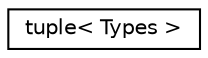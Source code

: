 digraph "Graphical Class Hierarchy"
{
 // LATEX_PDF_SIZE
  edge [fontname="Helvetica",fontsize="10",labelfontname="Helvetica",labelfontsize="10"];
  node [fontname="Helvetica",fontsize="10",shape=record];
  rankdir="LR";
  Node0 [label="tuple\< Types \>",height=0.2,width=0.4,color="black", fillcolor="white", style="filled",URL="$classtuple.html",tooltip=" "];
}
